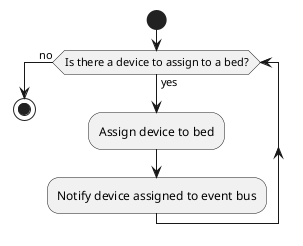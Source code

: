 @startuml Batch assign beds to device
start
while (Is there a device to assign to a bed?) is (yes)
    :Assign device to bed;
    :Notify device assigned to event bus;
endwhile (no)
stop
@enduml